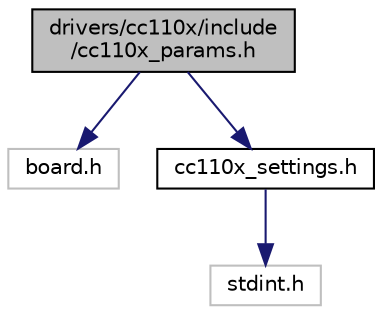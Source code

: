 digraph "drivers/cc110x/include/cc110x_params.h"
{
 // LATEX_PDF_SIZE
  edge [fontname="Helvetica",fontsize="10",labelfontname="Helvetica",labelfontsize="10"];
  node [fontname="Helvetica",fontsize="10",shape=record];
  Node1 [label="drivers/cc110x/include\l/cc110x_params.h",height=0.2,width=0.4,color="black", fillcolor="grey75", style="filled", fontcolor="black",tooltip="cc110x board specific configuration"];
  Node1 -> Node2 [color="midnightblue",fontsize="10",style="solid",fontname="Helvetica"];
  Node2 [label="board.h",height=0.2,width=0.4,color="grey75", fillcolor="white", style="filled",tooltip=" "];
  Node1 -> Node3 [color="midnightblue",fontsize="10",style="solid",fontname="Helvetica"];
  Node3 [label="cc110x_settings.h",height=0.2,width=0.4,color="black", fillcolor="white", style="filled",URL="$cc110x__settings_8h.html",tooltip="Default settings of the TI CC1100/CC1101 transceiver."];
  Node3 -> Node4 [color="midnightblue",fontsize="10",style="solid",fontname="Helvetica"];
  Node4 [label="stdint.h",height=0.2,width=0.4,color="grey75", fillcolor="white", style="filled",tooltip=" "];
}

